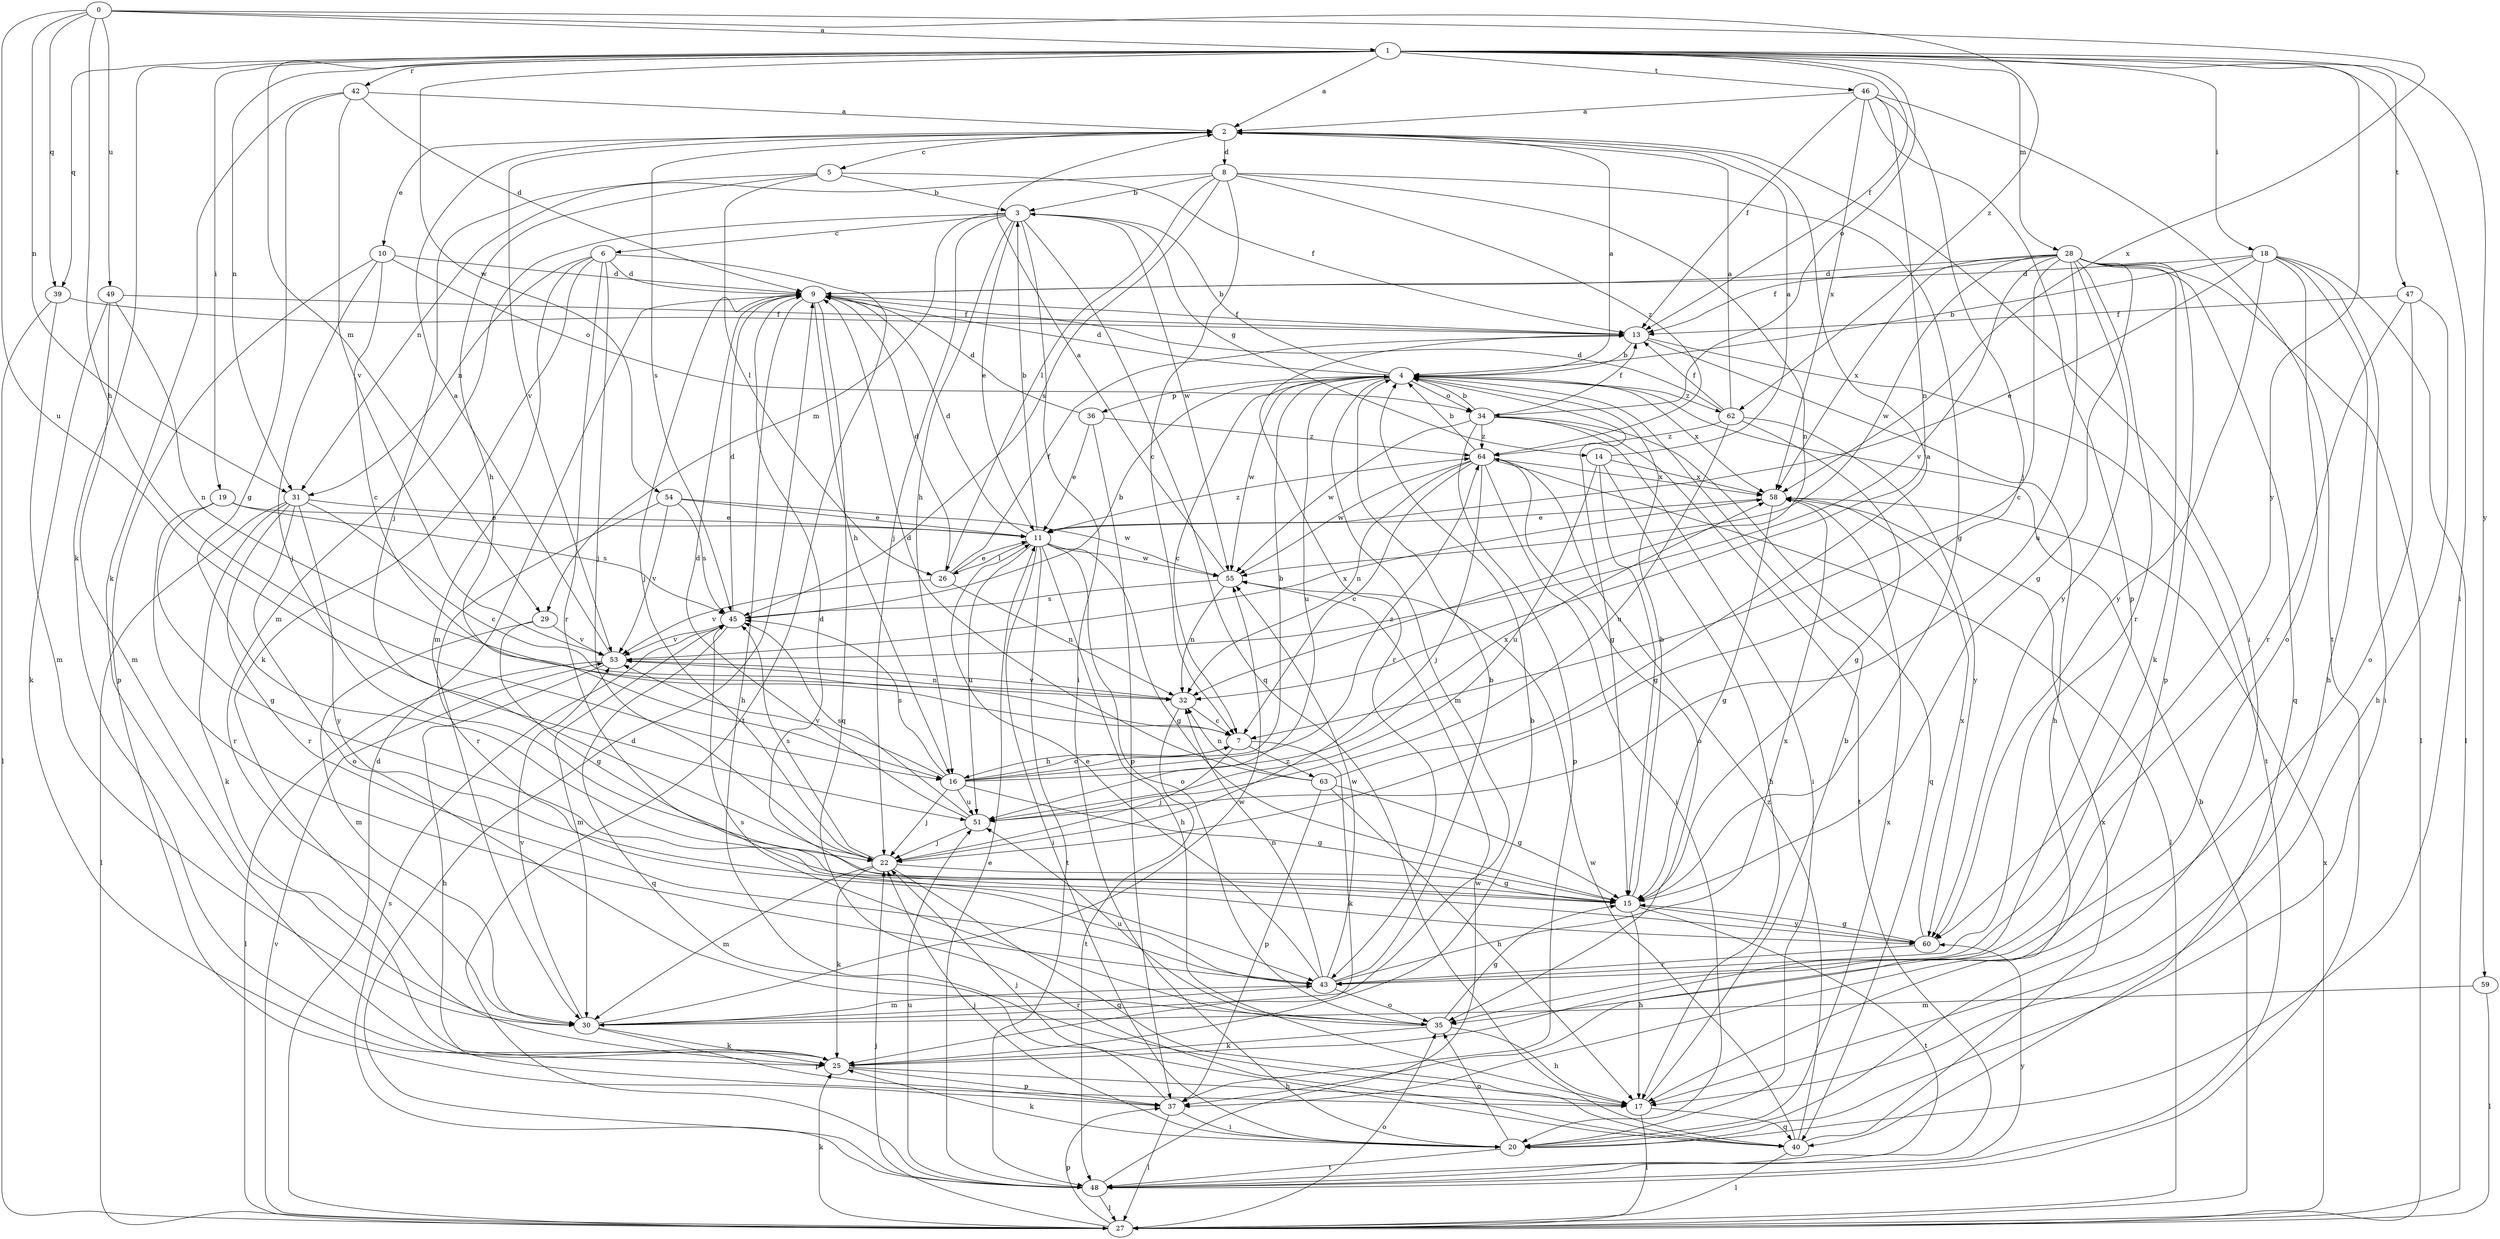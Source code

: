 strict digraph  {
0;
1;
2;
3;
4;
5;
6;
7;
8;
9;
10;
11;
13;
14;
15;
16;
17;
18;
19;
20;
22;
25;
26;
27;
28;
29;
30;
31;
32;
34;
35;
36;
37;
39;
40;
42;
43;
45;
46;
47;
48;
49;
51;
53;
54;
55;
58;
59;
60;
62;
63;
64;
0 -> 1  [label=a];
0 -> 16  [label=h];
0 -> 31  [label=n];
0 -> 39  [label=q];
0 -> 49  [label=u];
0 -> 51  [label=u];
0 -> 58  [label=x];
0 -> 62  [label=z];
1 -> 2  [label=a];
1 -> 13  [label=f];
1 -> 18  [label=i];
1 -> 19  [label=i];
1 -> 20  [label=i];
1 -> 25  [label=k];
1 -> 28  [label=m];
1 -> 29  [label=m];
1 -> 31  [label=n];
1 -> 34  [label=o];
1 -> 39  [label=q];
1 -> 42  [label=r];
1 -> 46  [label=t];
1 -> 47  [label=t];
1 -> 54  [label=w];
1 -> 59  [label=y];
1 -> 60  [label=y];
2 -> 5  [label=c];
2 -> 8  [label=d];
2 -> 10  [label=e];
2 -> 20  [label=i];
2 -> 45  [label=s];
2 -> 53  [label=v];
3 -> 6  [label=c];
3 -> 11  [label=e];
3 -> 14  [label=g];
3 -> 16  [label=h];
3 -> 20  [label=i];
3 -> 22  [label=j];
3 -> 29  [label=m];
3 -> 30  [label=m];
3 -> 40  [label=q];
3 -> 55  [label=w];
4 -> 2  [label=a];
4 -> 3  [label=b];
4 -> 7  [label=c];
4 -> 9  [label=d];
4 -> 15  [label=g];
4 -> 30  [label=m];
4 -> 34  [label=o];
4 -> 36  [label=p];
4 -> 51  [label=u];
4 -> 55  [label=w];
4 -> 58  [label=x];
4 -> 62  [label=z];
5 -> 3  [label=b];
5 -> 13  [label=f];
5 -> 16  [label=h];
5 -> 22  [label=j];
5 -> 26  [label=l];
6 -> 9  [label=d];
6 -> 22  [label=j];
6 -> 25  [label=k];
6 -> 30  [label=m];
6 -> 31  [label=n];
6 -> 43  [label=r];
6 -> 48  [label=t];
7 -> 16  [label=h];
7 -> 22  [label=j];
7 -> 25  [label=k];
7 -> 63  [label=z];
8 -> 3  [label=b];
8 -> 7  [label=c];
8 -> 15  [label=g];
8 -> 26  [label=l];
8 -> 31  [label=n];
8 -> 32  [label=n];
8 -> 45  [label=s];
8 -> 64  [label=z];
9 -> 13  [label=f];
9 -> 16  [label=h];
9 -> 17  [label=h];
9 -> 22  [label=j];
9 -> 40  [label=q];
10 -> 7  [label=c];
10 -> 9  [label=d];
10 -> 22  [label=j];
10 -> 34  [label=o];
10 -> 37  [label=p];
11 -> 3  [label=b];
11 -> 9  [label=d];
11 -> 15  [label=g];
11 -> 17  [label=h];
11 -> 20  [label=i];
11 -> 26  [label=l];
11 -> 35  [label=o];
11 -> 48  [label=t];
11 -> 51  [label=u];
11 -> 55  [label=w];
11 -> 64  [label=z];
13 -> 4  [label=b];
13 -> 17  [label=h];
13 -> 43  [label=r];
13 -> 48  [label=t];
14 -> 2  [label=a];
14 -> 15  [label=g];
14 -> 17  [label=h];
14 -> 51  [label=u];
14 -> 58  [label=x];
15 -> 4  [label=b];
15 -> 17  [label=h];
15 -> 48  [label=t];
15 -> 60  [label=y];
16 -> 4  [label=b];
16 -> 7  [label=c];
16 -> 15  [label=g];
16 -> 22  [label=j];
16 -> 45  [label=s];
16 -> 51  [label=u];
16 -> 53  [label=v];
16 -> 58  [label=x];
16 -> 64  [label=z];
17 -> 4  [label=b];
17 -> 27  [label=l];
17 -> 40  [label=q];
18 -> 4  [label=b];
18 -> 9  [label=d];
18 -> 11  [label=e];
18 -> 17  [label=h];
18 -> 20  [label=i];
18 -> 27  [label=l];
18 -> 35  [label=o];
18 -> 60  [label=y];
19 -> 11  [label=e];
19 -> 15  [label=g];
19 -> 43  [label=r];
19 -> 45  [label=s];
20 -> 22  [label=j];
20 -> 25  [label=k];
20 -> 35  [label=o];
20 -> 48  [label=t];
20 -> 58  [label=x];
22 -> 15  [label=g];
22 -> 25  [label=k];
22 -> 30  [label=m];
22 -> 40  [label=q];
22 -> 45  [label=s];
25 -> 4  [label=b];
25 -> 17  [label=h];
25 -> 37  [label=p];
26 -> 9  [label=d];
26 -> 11  [label=e];
26 -> 13  [label=f];
26 -> 32  [label=n];
26 -> 53  [label=v];
27 -> 4  [label=b];
27 -> 9  [label=d];
27 -> 22  [label=j];
27 -> 25  [label=k];
27 -> 35  [label=o];
27 -> 37  [label=p];
27 -> 53  [label=v];
27 -> 58  [label=x];
28 -> 7  [label=c];
28 -> 9  [label=d];
28 -> 13  [label=f];
28 -> 15  [label=g];
28 -> 25  [label=k];
28 -> 27  [label=l];
28 -> 37  [label=p];
28 -> 40  [label=q];
28 -> 43  [label=r];
28 -> 51  [label=u];
28 -> 53  [label=v];
28 -> 55  [label=w];
28 -> 58  [label=x];
28 -> 60  [label=y];
29 -> 15  [label=g];
29 -> 30  [label=m];
29 -> 53  [label=v];
30 -> 25  [label=k];
30 -> 37  [label=p];
30 -> 43  [label=r];
30 -> 53  [label=v];
30 -> 55  [label=w];
31 -> 7  [label=c];
31 -> 11  [label=e];
31 -> 25  [label=k];
31 -> 27  [label=l];
31 -> 35  [label=o];
31 -> 43  [label=r];
31 -> 60  [label=y];
32 -> 7  [label=c];
32 -> 48  [label=t];
32 -> 53  [label=v];
34 -> 4  [label=b];
34 -> 13  [label=f];
34 -> 20  [label=i];
34 -> 37  [label=p];
34 -> 40  [label=q];
34 -> 48  [label=t];
34 -> 55  [label=w];
34 -> 64  [label=z];
35 -> 15  [label=g];
35 -> 17  [label=h];
35 -> 25  [label=k];
35 -> 45  [label=s];
35 -> 51  [label=u];
36 -> 9  [label=d];
36 -> 11  [label=e];
36 -> 37  [label=p];
36 -> 64  [label=z];
37 -> 20  [label=i];
37 -> 22  [label=j];
37 -> 27  [label=l];
39 -> 13  [label=f];
39 -> 27  [label=l];
39 -> 30  [label=m];
40 -> 27  [label=l];
40 -> 55  [label=w];
40 -> 58  [label=x];
40 -> 64  [label=z];
42 -> 2  [label=a];
42 -> 9  [label=d];
42 -> 15  [label=g];
42 -> 25  [label=k];
42 -> 53  [label=v];
43 -> 4  [label=b];
43 -> 11  [label=e];
43 -> 30  [label=m];
43 -> 32  [label=n];
43 -> 35  [label=o];
43 -> 55  [label=w];
43 -> 58  [label=x];
45 -> 4  [label=b];
45 -> 9  [label=d];
45 -> 30  [label=m];
45 -> 40  [label=q];
45 -> 53  [label=v];
46 -> 2  [label=a];
46 -> 13  [label=f];
46 -> 22  [label=j];
46 -> 32  [label=n];
46 -> 37  [label=p];
46 -> 48  [label=t];
46 -> 58  [label=x];
47 -> 13  [label=f];
47 -> 17  [label=h];
47 -> 35  [label=o];
47 -> 43  [label=r];
48 -> 9  [label=d];
48 -> 11  [label=e];
48 -> 27  [label=l];
48 -> 45  [label=s];
48 -> 51  [label=u];
48 -> 55  [label=w];
48 -> 60  [label=y];
49 -> 13  [label=f];
49 -> 25  [label=k];
49 -> 30  [label=m];
49 -> 32  [label=n];
51 -> 9  [label=d];
51 -> 22  [label=j];
51 -> 45  [label=s];
53 -> 2  [label=a];
53 -> 17  [label=h];
53 -> 27  [label=l];
53 -> 32  [label=n];
53 -> 58  [label=x];
54 -> 11  [label=e];
54 -> 43  [label=r];
54 -> 45  [label=s];
54 -> 53  [label=v];
54 -> 55  [label=w];
55 -> 2  [label=a];
55 -> 32  [label=n];
55 -> 45  [label=s];
58 -> 11  [label=e];
58 -> 15  [label=g];
59 -> 27  [label=l];
59 -> 30  [label=m];
60 -> 9  [label=d];
60 -> 15  [label=g];
60 -> 43  [label=r];
60 -> 58  [label=x];
62 -> 2  [label=a];
62 -> 9  [label=d];
62 -> 13  [label=f];
62 -> 15  [label=g];
62 -> 51  [label=u];
62 -> 60  [label=y];
62 -> 64  [label=z];
63 -> 2  [label=a];
63 -> 9  [label=d];
63 -> 15  [label=g];
63 -> 17  [label=h];
63 -> 32  [label=n];
63 -> 37  [label=p];
64 -> 4  [label=b];
64 -> 7  [label=c];
64 -> 20  [label=i];
64 -> 22  [label=j];
64 -> 27  [label=l];
64 -> 32  [label=n];
64 -> 35  [label=o];
64 -> 55  [label=w];
64 -> 58  [label=x];
}
